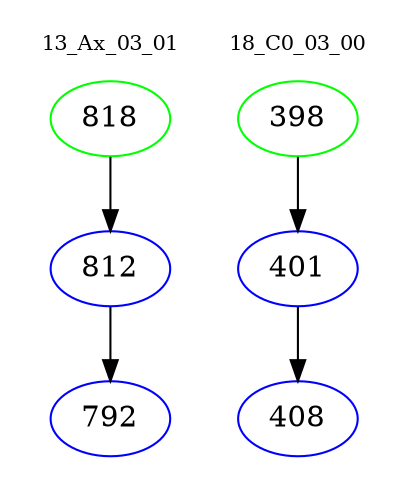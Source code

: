 digraph{
subgraph cluster_0 {
color = white
label = "13_Ax_03_01";
fontsize=10;
T0_818 [label="818", color="green"]
T0_818 -> T0_812 [color="black"]
T0_812 [label="812", color="blue"]
T0_812 -> T0_792 [color="black"]
T0_792 [label="792", color="blue"]
}
subgraph cluster_1 {
color = white
label = "18_C0_03_00";
fontsize=10;
T1_398 [label="398", color="green"]
T1_398 -> T1_401 [color="black"]
T1_401 [label="401", color="blue"]
T1_401 -> T1_408 [color="black"]
T1_408 [label="408", color="blue"]
}
}
